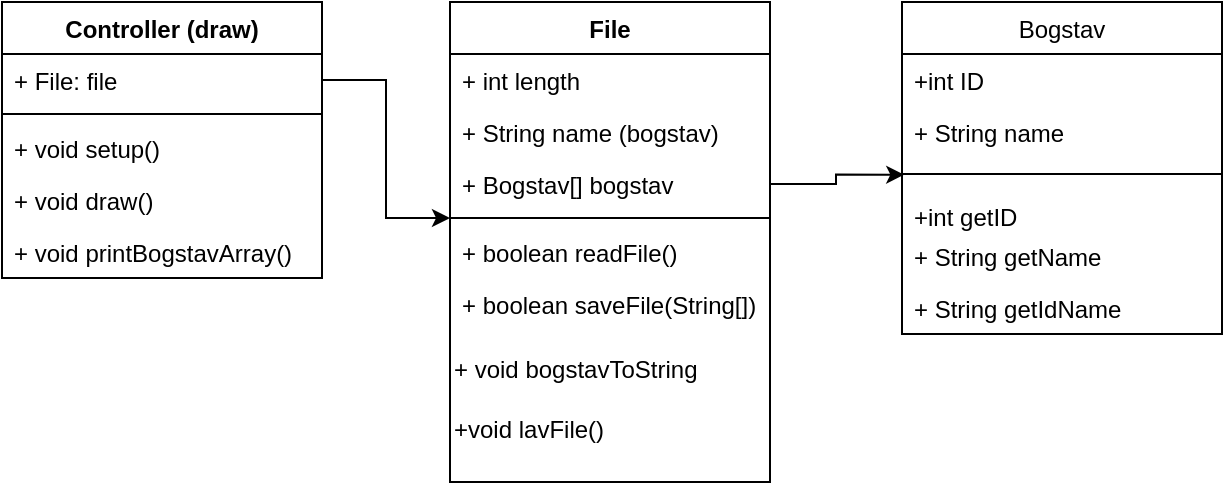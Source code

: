 <mxfile version="21.0.6" type="device"><diagram id="C5RBs43oDa-KdzZeNtuy" name="Page-1"><mxGraphModel dx="988" dy="535" grid="1" gridSize="10" guides="1" tooltips="1" connect="1" arrows="1" fold="1" page="1" pageScale="1" pageWidth="827" pageHeight="1169" math="0" shadow="0"><root><mxCell id="WIyWlLk6GJQsqaUBKTNV-0"/><mxCell id="WIyWlLk6GJQsqaUBKTNV-1" parent="WIyWlLk6GJQsqaUBKTNV-0"/><mxCell id="qVsDtyrLNlvK-TE9HAUU-0" value="File" style="swimlane;fontStyle=1;align=center;verticalAlign=top;childLayout=stackLayout;horizontal=1;startSize=26;horizontalStack=0;resizeParent=1;resizeParentMax=0;resizeLast=0;collapsible=1;marginBottom=0;whiteSpace=wrap;html=1;" vertex="1" parent="WIyWlLk6GJQsqaUBKTNV-1"><mxGeometry x="334" y="520" width="160" height="240" as="geometry"/></mxCell><mxCell id="qVsDtyrLNlvK-TE9HAUU-1" value="+ int length" style="text;strokeColor=none;fillColor=none;align=left;verticalAlign=top;spacingLeft=4;spacingRight=4;overflow=hidden;rotatable=0;points=[[0,0.5],[1,0.5]];portConstraint=eastwest;whiteSpace=wrap;html=1;" vertex="1" parent="qVsDtyrLNlvK-TE9HAUU-0"><mxGeometry y="26" width="160" height="26" as="geometry"/></mxCell><mxCell id="qVsDtyrLNlvK-TE9HAUU-19" value="+ String name (bogstav)" style="text;align=left;verticalAlign=top;spacingLeft=4;spacingRight=4;overflow=hidden;rotatable=0;points=[[0,0.5],[1,0.5]];portConstraint=eastwest;" vertex="1" parent="qVsDtyrLNlvK-TE9HAUU-0"><mxGeometry y="52" width="160" height="26" as="geometry"/></mxCell><mxCell id="zkfFHV4jXpPFQw0GAbJ--8" value="+ Bogstav[] bogstav" style="text;align=left;verticalAlign=top;spacingLeft=4;spacingRight=4;overflow=hidden;rotatable=0;points=[[0,0.5],[1,0.5]];portConstraint=eastwest;rounded=0;shadow=0;html=0;" parent="qVsDtyrLNlvK-TE9HAUU-0" vertex="1"><mxGeometry y="78" width="160" height="26" as="geometry"/></mxCell><mxCell id="qVsDtyrLNlvK-TE9HAUU-2" value="" style="line;strokeWidth=1;fillColor=none;align=left;verticalAlign=middle;spacingTop=-1;spacingLeft=3;spacingRight=3;rotatable=0;labelPosition=right;points=[];portConstraint=eastwest;strokeColor=inherit;" vertex="1" parent="qVsDtyrLNlvK-TE9HAUU-0"><mxGeometry y="104" width="160" height="8" as="geometry"/></mxCell><mxCell id="qVsDtyrLNlvK-TE9HAUU-3" value="+ boolean readFile()" style="text;strokeColor=none;fillColor=none;align=left;verticalAlign=top;spacingLeft=4;spacingRight=4;overflow=hidden;rotatable=0;points=[[0,0.5],[1,0.5]];portConstraint=eastwest;whiteSpace=wrap;html=1;" vertex="1" parent="qVsDtyrLNlvK-TE9HAUU-0"><mxGeometry y="112" width="160" height="26" as="geometry"/></mxCell><mxCell id="qVsDtyrLNlvK-TE9HAUU-4" value="+ boolean saveFile(String[])" style="text;strokeColor=none;fillColor=none;align=left;verticalAlign=top;spacingLeft=4;spacingRight=4;overflow=hidden;rotatable=0;points=[[0,0.5],[1,0.5]];portConstraint=eastwest;whiteSpace=wrap;html=1;" vertex="1" parent="qVsDtyrLNlvK-TE9HAUU-0"><mxGeometry y="138" width="160" height="32" as="geometry"/></mxCell><mxCell id="qVsDtyrLNlvK-TE9HAUU-20" value="+ void bogstavToString" style="text;whiteSpace=wrap;html=1;" vertex="1" parent="qVsDtyrLNlvK-TE9HAUU-0"><mxGeometry y="170" width="160" height="30" as="geometry"/></mxCell><mxCell id="qVsDtyrLNlvK-TE9HAUU-21" value="+void lavFile()" style="text;whiteSpace=wrap;html=1;" vertex="1" parent="qVsDtyrLNlvK-TE9HAUU-0"><mxGeometry y="200" width="160" height="40" as="geometry"/></mxCell><mxCell id="qVsDtyrLNlvK-TE9HAUU-5" value="Bogstav" style="swimlane;fontStyle=0;align=center;verticalAlign=top;childLayout=stackLayout;horizontal=1;startSize=26;horizontalStack=0;resizeParent=1;resizeLast=0;collapsible=1;marginBottom=0;rounded=0;shadow=0;strokeWidth=1;" vertex="1" parent="WIyWlLk6GJQsqaUBKTNV-1"><mxGeometry x="560" y="520" width="160" height="166" as="geometry"><mxRectangle x="340" y="380" width="170" height="26" as="alternateBounds"/></mxGeometry></mxCell><mxCell id="qVsDtyrLNlvK-TE9HAUU-6" value="+int ID" style="text;align=left;verticalAlign=top;spacingLeft=4;spacingRight=4;overflow=hidden;rotatable=0;points=[[0,0.5],[1,0.5]];portConstraint=eastwest;" vertex="1" parent="qVsDtyrLNlvK-TE9HAUU-5"><mxGeometry y="26" width="160" height="26" as="geometry"/></mxCell><mxCell id="qVsDtyrLNlvK-TE9HAUU-8" value="+ String name&#10;" style="text;align=left;verticalAlign=top;spacingLeft=4;spacingRight=4;overflow=hidden;rotatable=0;points=[[0,0.5],[1,0.5]];portConstraint=eastwest;" vertex="1" parent="qVsDtyrLNlvK-TE9HAUU-5"><mxGeometry y="52" width="160" height="26" as="geometry"/></mxCell><mxCell id="qVsDtyrLNlvK-TE9HAUU-7" value="" style="line;html=1;strokeWidth=1;align=left;verticalAlign=middle;spacingTop=-1;spacingLeft=3;spacingRight=3;rotatable=0;labelPosition=right;points=[];portConstraint=eastwest;" vertex="1" parent="qVsDtyrLNlvK-TE9HAUU-5"><mxGeometry y="78" width="160" height="16" as="geometry"/></mxCell><mxCell id="qVsDtyrLNlvK-TE9HAUU-9" value="+int getID" style="text;align=left;verticalAlign=top;spacingLeft=4;spacingRight=4;overflow=hidden;rotatable=0;points=[[0,0.5],[1,0.5]];portConstraint=eastwest;" vertex="1" parent="qVsDtyrLNlvK-TE9HAUU-5"><mxGeometry y="94" width="160" height="20" as="geometry"/></mxCell><mxCell id="qVsDtyrLNlvK-TE9HAUU-16" value="+ String getName" style="text;align=left;verticalAlign=top;spacingLeft=4;spacingRight=4;overflow=hidden;rotatable=0;points=[[0,0.5],[1,0.5]];portConstraint=eastwest;" vertex="1" parent="qVsDtyrLNlvK-TE9HAUU-5"><mxGeometry y="114" width="160" height="26" as="geometry"/></mxCell><mxCell id="qVsDtyrLNlvK-TE9HAUU-18" value="+ String getIdName" style="text;align=left;verticalAlign=top;spacingLeft=4;spacingRight=4;overflow=hidden;rotatable=0;points=[[0,0.5],[1,0.5]];portConstraint=eastwest;" vertex="1" parent="qVsDtyrLNlvK-TE9HAUU-5"><mxGeometry y="140" width="160" height="26" as="geometry"/></mxCell><mxCell id="qVsDtyrLNlvK-TE9HAUU-22" value="Controller (draw)" style="swimlane;fontStyle=1;align=center;verticalAlign=top;childLayout=stackLayout;horizontal=1;startSize=26;horizontalStack=0;resizeParent=1;resizeParentMax=0;resizeLast=0;collapsible=1;marginBottom=0;whiteSpace=wrap;html=1;" vertex="1" parent="WIyWlLk6GJQsqaUBKTNV-1"><mxGeometry x="110" y="520" width="160" height="138" as="geometry"/></mxCell><mxCell id="qVsDtyrLNlvK-TE9HAUU-23" value="+ File: file" style="text;strokeColor=none;fillColor=none;align=left;verticalAlign=top;spacingLeft=4;spacingRight=4;overflow=hidden;rotatable=0;points=[[0,0.5],[1,0.5]];portConstraint=eastwest;whiteSpace=wrap;html=1;" vertex="1" parent="qVsDtyrLNlvK-TE9HAUU-22"><mxGeometry y="26" width="160" height="26" as="geometry"/></mxCell><mxCell id="qVsDtyrLNlvK-TE9HAUU-24" value="" style="line;strokeWidth=1;fillColor=none;align=left;verticalAlign=middle;spacingTop=-1;spacingLeft=3;spacingRight=3;rotatable=0;labelPosition=right;points=[];portConstraint=eastwest;strokeColor=inherit;" vertex="1" parent="qVsDtyrLNlvK-TE9HAUU-22"><mxGeometry y="52" width="160" height="8" as="geometry"/></mxCell><mxCell id="qVsDtyrLNlvK-TE9HAUU-28" value="+ void setup()" style="text;strokeColor=none;fillColor=none;align=left;verticalAlign=top;spacingLeft=4;spacingRight=4;overflow=hidden;rotatable=0;points=[[0,0.5],[1,0.5]];portConstraint=eastwest;whiteSpace=wrap;html=1;" vertex="1" parent="qVsDtyrLNlvK-TE9HAUU-22"><mxGeometry y="60" width="160" height="26" as="geometry"/></mxCell><mxCell id="qVsDtyrLNlvK-TE9HAUU-29" value="+ void draw()" style="text;strokeColor=none;fillColor=none;align=left;verticalAlign=top;spacingLeft=4;spacingRight=4;overflow=hidden;rotatable=0;points=[[0,0.5],[1,0.5]];portConstraint=eastwest;whiteSpace=wrap;html=1;" vertex="1" parent="qVsDtyrLNlvK-TE9HAUU-22"><mxGeometry y="86" width="160" height="26" as="geometry"/></mxCell><mxCell id="qVsDtyrLNlvK-TE9HAUU-25" value="+ void printBogstavArray()" style="text;strokeColor=none;fillColor=none;align=left;verticalAlign=top;spacingLeft=4;spacingRight=4;overflow=hidden;rotatable=0;points=[[0,0.5],[1,0.5]];portConstraint=eastwest;whiteSpace=wrap;html=1;" vertex="1" parent="qVsDtyrLNlvK-TE9HAUU-22"><mxGeometry y="112" width="160" height="26" as="geometry"/></mxCell><mxCell id="qVsDtyrLNlvK-TE9HAUU-26" value="" style="edgeStyle=orthogonalEdgeStyle;rounded=0;orthogonalLoop=1;jettySize=auto;html=1;" edge="1" parent="WIyWlLk6GJQsqaUBKTNV-1" source="qVsDtyrLNlvK-TE9HAUU-23" target="qVsDtyrLNlvK-TE9HAUU-2"><mxGeometry relative="1" as="geometry"/></mxCell><mxCell id="qVsDtyrLNlvK-TE9HAUU-27" value="" style="edgeStyle=orthogonalEdgeStyle;rounded=0;orthogonalLoop=1;jettySize=auto;html=1;entryX=0.007;entryY=0.521;entryDx=0;entryDy=0;entryPerimeter=0;" edge="1" parent="WIyWlLk6GJQsqaUBKTNV-1" source="zkfFHV4jXpPFQw0GAbJ--8" target="qVsDtyrLNlvK-TE9HAUU-7"><mxGeometry relative="1" as="geometry"/></mxCell></root></mxGraphModel></diagram></mxfile>